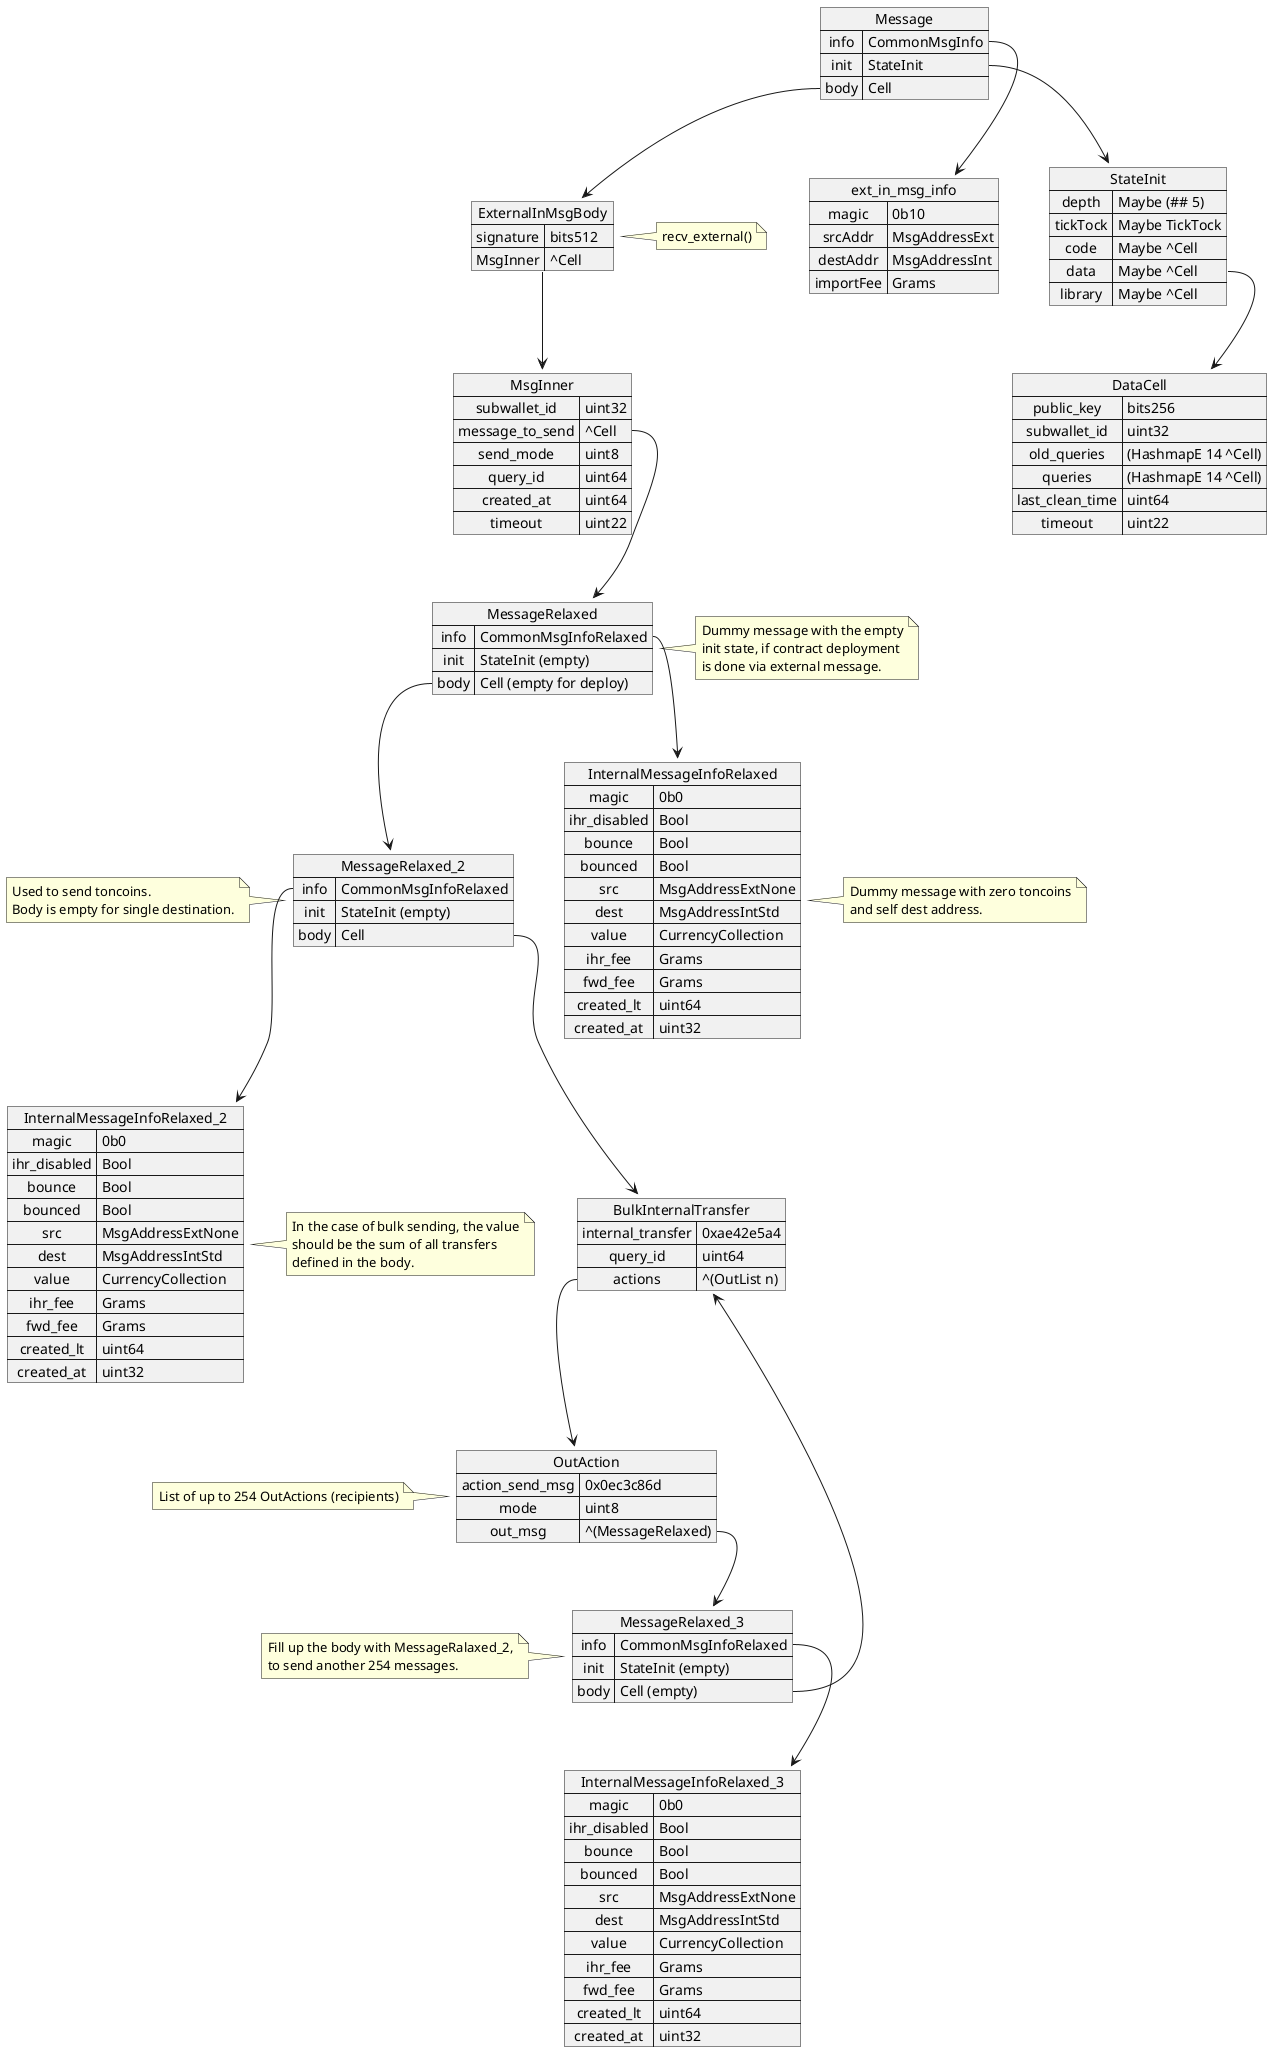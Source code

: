 @startuml
map Message {
  info => CommonMsgInfo
  init => StateInit
  body => Cell
}

map ext_in_msg_info {
    magic => 0b10
    srcAddr => MsgAddressExt
    destAddr => MsgAddressInt
    importFee => Grams
}

map StateInit {
   depth => Maybe (## 5)
   tickTock => Maybe TickTock
   code=>Maybe ^Cell
   data=>Maybe ^Cell
   library=>Maybe ^Cell
}

map DataCell {
   public_key => bits256
   subwallet_id => uint32
   old_queries => (HashmapE 14 ^Cell)
   queries => (HashmapE 14 ^Cell)
   last_clean_time => uint64
   timeout => uint22
}

map ExternalInMsgBody {
   signature => bits512
   MsgInner => ^Cell
}

map MsgInner {
 subwallet_id => uint32
 message_to_send => ^Cell
 send_mode => uint8
 query_id => uint64
 created_at => uint64
 timeout => uint22
}

map InternalMessageInfoRelaxed {
 magic => 0b0
 ihr_disabled => Bool
 bounce => Bool
 bounced => Bool
 src => MsgAddressExtNone
 dest => MsgAddressIntStd
 value => CurrencyCollection
 ihr_fee => Grams
 fwd_fee => Grams
 created_lt => uint64
 created_at => uint32
}

map MessageRelaxed {
  info => CommonMsgInfoRelaxed
  init => StateInit (empty)
  body => Cell (empty for deploy)
}

map MessageRelaxed_2 {
  info => CommonMsgInfoRelaxed
  init => StateInit (empty)
  body => Cell
}

map InternalMessageInfoRelaxed_2 {
 magic => 0b0
 ihr_disabled => Bool
 bounce => Bool
 bounced => Bool
 src => MsgAddressExtNone
 dest => MsgAddressIntStd
 value => CurrencyCollection
 ihr_fee => Grams
 fwd_fee => Grams
 created_lt => uint64
 created_at => uint32
}

map BulkInternalTransfer {
  internal_transfer => 0xae42e5a4
  query_id =>uint64
  actions  => ^(OutList n)
}

map OutAction {
  action_send_msg => 0x0ec3c86d
  mode => uint8
  out_msg => ^(MessageRelaxed)
}

map MessageRelaxed_3 {
  info => CommonMsgInfoRelaxed
  init => StateInit (empty)
  body => Cell (empty)
}

map InternalMessageInfoRelaxed_3 {
 magic => 0b0
 ihr_disabled => Bool
 bounce => Bool
 bounced => Bool
 src => MsgAddressExtNone
 dest => MsgAddressIntStd
 value => CurrencyCollection
 ihr_fee => Grams
 fwd_fee => Grams
 created_lt => uint64
 created_at => uint32
}


Message::info --> ext_in_msg_info
Message::init --> StateInit
StateInit::data --> DataCell
Message::body --> ExternalInMsgBody
ExternalInMsgBody::MsgInner --> MsgInner
MsgInner::message_to_send  --> MessageRelaxed
MessageRelaxed::info --> InternalMessageInfoRelaxed
MessageRelaxed::body --> MessageRelaxed_2
MessageRelaxed_2::info --> InternalMessageInfoRelaxed_2
MessageRelaxed_2::body --> BulkInternalTransfer
BulkInternalTransfer::actions --> OutAction
OutAction::out_msg --> MessageRelaxed_3
MessageRelaxed_3::info --> InternalMessageInfoRelaxed_3
MessageRelaxed_3::body --> BulkInternalTransfer

note right of ExternalInMsgBody
  recv_external()
end note

note right of MessageRelaxed
  Dummy message with the empty
  init state, if contract deployment
  is done via external message.
end note

note right of InternalMessageInfoRelaxed
 Dummy message with zero toncoins
 and self dest address.
end note

note left of MessageRelaxed_2
  Used to send toncoins.
  Body is empty for single destination.
end note

note right of InternalMessageInfoRelaxed_2
  In the case of bulk sending, the value
  should be the sum of all transfers
  defined in the body.
end note

note left of OutAction
  List of up to 254 OutActions (recipients)
end note

note left of MessageRelaxed_3
  Fill up the body with MessageRalaxed_2,
  to send another 254 messages.
end note

@enduml